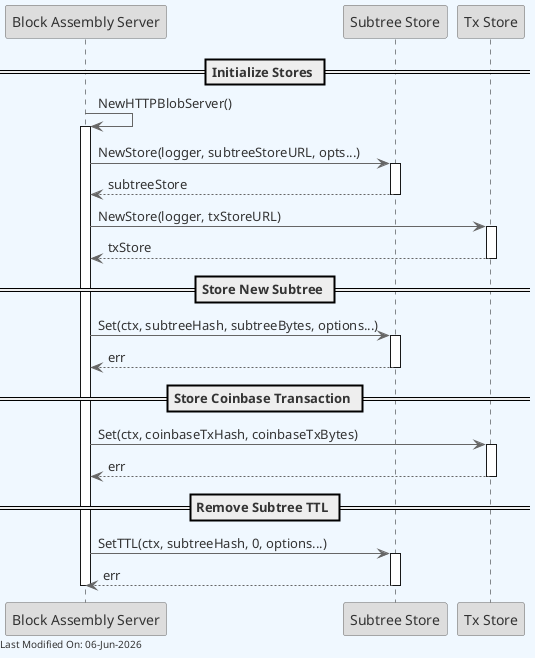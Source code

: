 @startuml
skinparam backgroundColor #F0F8FF
skinparam defaultFontColor #333333
skinparam arrowColor #666666

' Define borders for all elements
skinparam entity {
  BorderColor #666666
  BackgroundColor #DDDDDD
}

skinparam control {
  BorderColor #666666
  BackgroundColor #DDDDDD
}

skinparam participant {
  BorderColor #666666
  BackgroundColor #DDDDDD
}



participant "Block Assembly Server" as BlockAssemblyServer
participant "Subtree Store" as SubtreeStore
participant "Tx Store" as TxStore

== Initialize Stores ==
BlockAssemblyServer -> BlockAssemblyServer: NewHTTPBlobServer()
activate BlockAssemblyServer
BlockAssemblyServer -> SubtreeStore: NewStore(logger, subtreeStoreURL, opts...)
activate SubtreeStore
SubtreeStore --> BlockAssemblyServer: subtreeStore
deactivate SubtreeStore
BlockAssemblyServer -> TxStore: NewStore(logger, txStoreURL)
activate TxStore
TxStore --> BlockAssemblyServer: txStore
deactivate TxStore

== Store New Subtree ==
BlockAssemblyServer -> SubtreeStore: Set(ctx, subtreeHash, subtreeBytes, options...)
activate SubtreeStore
SubtreeStore --> BlockAssemblyServer: err
deactivate SubtreeStore

== Store Coinbase Transaction ==
BlockAssemblyServer -> TxStore: Set(ctx, coinbaseTxHash, coinbaseTxBytes)
activate TxStore
TxStore --> BlockAssemblyServer: err
deactivate TxStore

== Remove Subtree TTL ==
BlockAssemblyServer -> SubtreeStore: SetTTL(ctx, subtreeHash, 0, options...)
activate SubtreeStore
SubtreeStore --> BlockAssemblyServer: err
deactivate SubtreeStore

deactivate BlockAssemblyServer

left footer Last Modified On: %date("dd-MMM-yyyy")

@enduml
